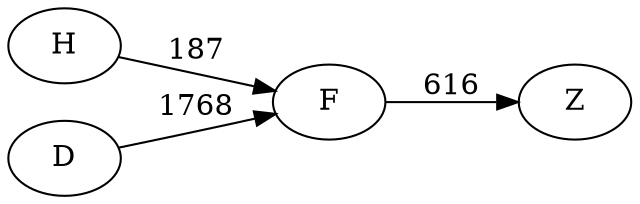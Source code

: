 digraph G {
	rankdir=LR size="8,5"
	H
	F
	H -> F [label=187]
	F
	Z
	F -> Z [label=616]
	D
	F
	D -> F [label=1768]
}
